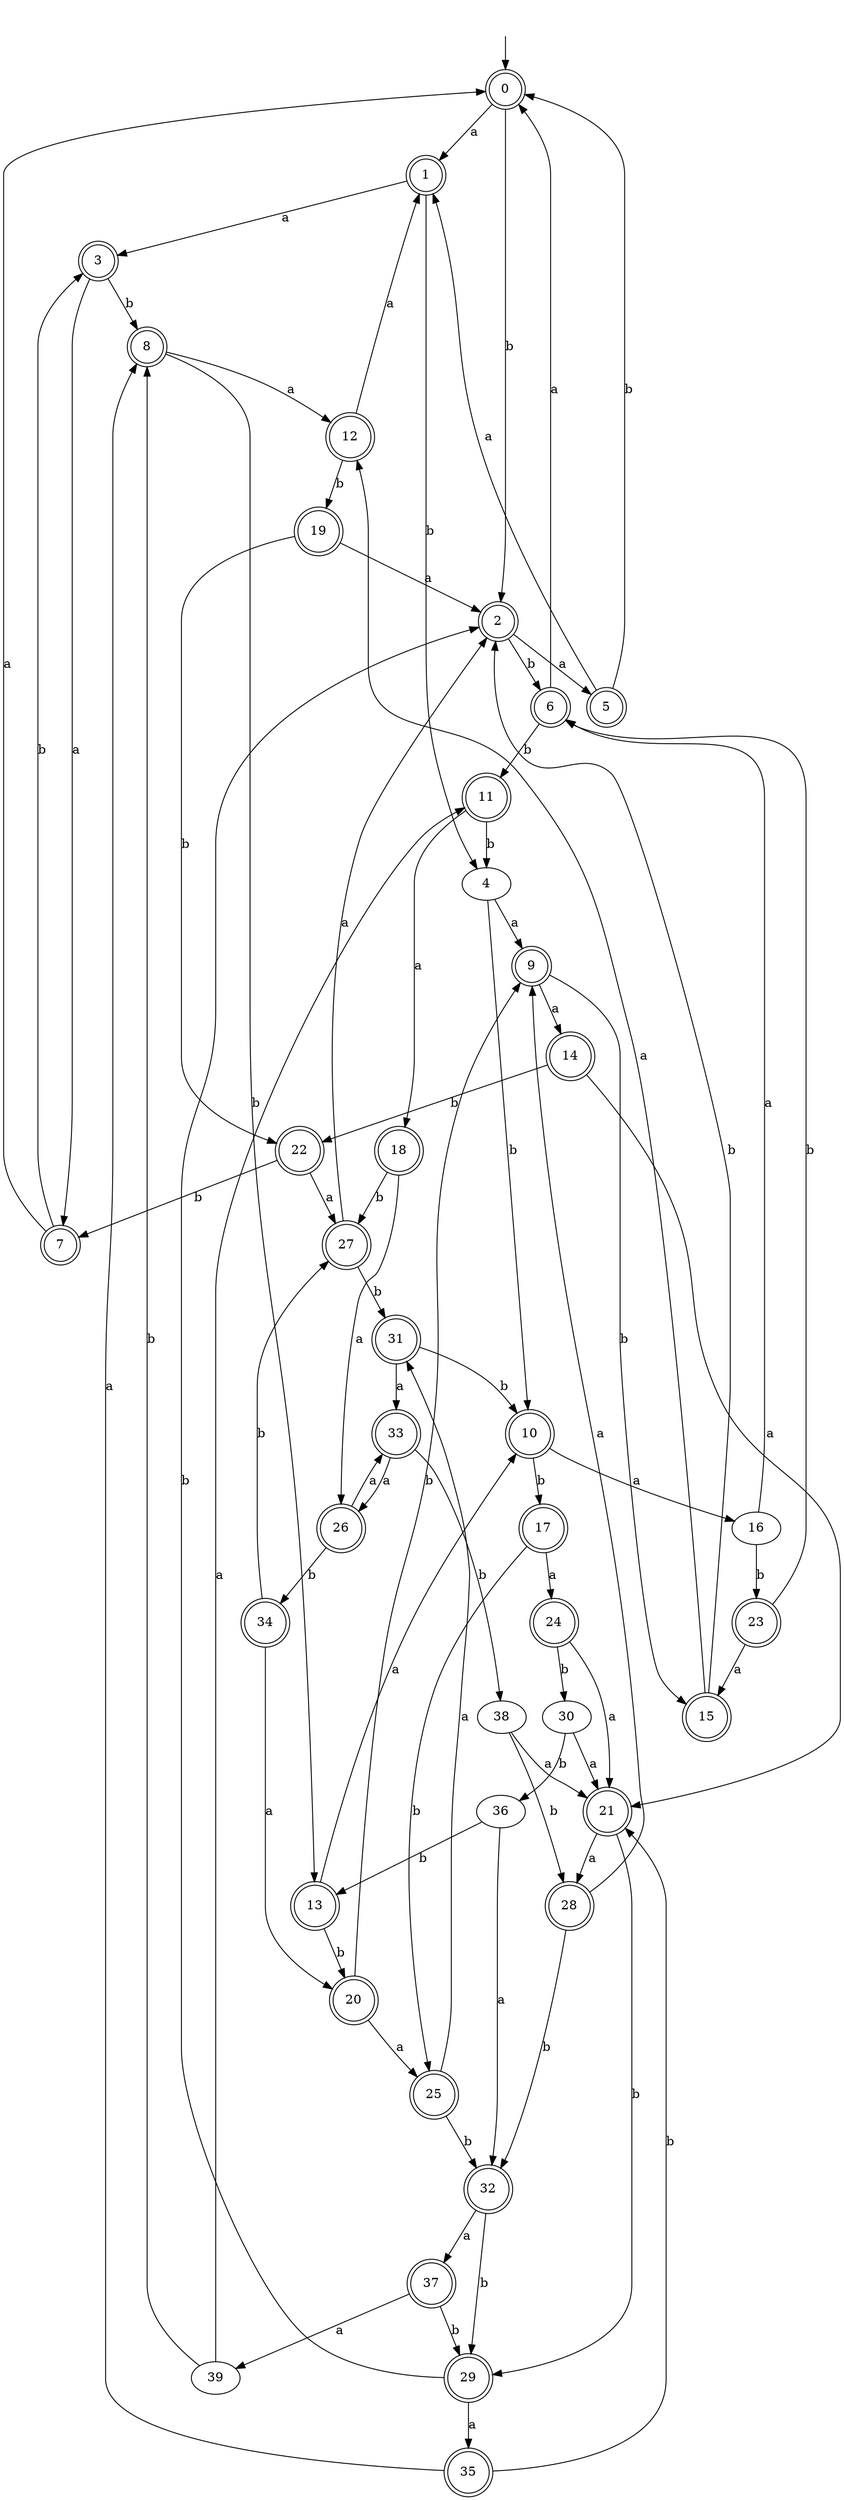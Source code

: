 digraph RandomDFA {
  __start0 [label="", shape=none];
  __start0 -> 0 [label=""];
  0 [shape=circle] [shape=doublecircle]
  0 -> 1 [label="a"]
  0 -> 2 [label="b"]
  1 [shape=doublecircle]
  1 -> 3 [label="a"]
  1 -> 4 [label="b"]
  2 [shape=doublecircle]
  2 -> 5 [label="a"]
  2 -> 6 [label="b"]
  3 [shape=doublecircle]
  3 -> 7 [label="a"]
  3 -> 8 [label="b"]
  4
  4 -> 9 [label="a"]
  4 -> 10 [label="b"]
  5 [shape=doublecircle]
  5 -> 1 [label="a"]
  5 -> 0 [label="b"]
  6 [shape=doublecircle]
  6 -> 0 [label="a"]
  6 -> 11 [label="b"]
  7 [shape=doublecircle]
  7 -> 0 [label="a"]
  7 -> 3 [label="b"]
  8 [shape=doublecircle]
  8 -> 12 [label="a"]
  8 -> 13 [label="b"]
  9 [shape=doublecircle]
  9 -> 14 [label="a"]
  9 -> 15 [label="b"]
  10 [shape=doublecircle]
  10 -> 16 [label="a"]
  10 -> 17 [label="b"]
  11 [shape=doublecircle]
  11 -> 18 [label="a"]
  11 -> 4 [label="b"]
  12 [shape=doublecircle]
  12 -> 1 [label="a"]
  12 -> 19 [label="b"]
  13 [shape=doublecircle]
  13 -> 10 [label="a"]
  13 -> 20 [label="b"]
  14 [shape=doublecircle]
  14 -> 21 [label="a"]
  14 -> 22 [label="b"]
  15 [shape=doublecircle]
  15 -> 12 [label="a"]
  15 -> 2 [label="b"]
  16
  16 -> 6 [label="a"]
  16 -> 23 [label="b"]
  17 [shape=doublecircle]
  17 -> 24 [label="a"]
  17 -> 25 [label="b"]
  18 [shape=doublecircle]
  18 -> 26 [label="a"]
  18 -> 27 [label="b"]
  19 [shape=doublecircle]
  19 -> 2 [label="a"]
  19 -> 22 [label="b"]
  20 [shape=doublecircle]
  20 -> 25 [label="a"]
  20 -> 9 [label="b"]
  21 [shape=doublecircle]
  21 -> 28 [label="a"]
  21 -> 29 [label="b"]
  22 [shape=doublecircle]
  22 -> 27 [label="a"]
  22 -> 7 [label="b"]
  23 [shape=doublecircle]
  23 -> 15 [label="a"]
  23 -> 6 [label="b"]
  24 [shape=doublecircle]
  24 -> 21 [label="a"]
  24 -> 30 [label="b"]
  25 [shape=doublecircle]
  25 -> 31 [label="a"]
  25 -> 32 [label="b"]
  26 [shape=doublecircle]
  26 -> 33 [label="a"]
  26 -> 34 [label="b"]
  27 [shape=doublecircle]
  27 -> 2 [label="a"]
  27 -> 31 [label="b"]
  28 [shape=doublecircle]
  28 -> 9 [label="a"]
  28 -> 32 [label="b"]
  29 [shape=doublecircle]
  29 -> 35 [label="a"]
  29 -> 2 [label="b"]
  30
  30 -> 21 [label="a"]
  30 -> 36 [label="b"]
  31 [shape=doublecircle]
  31 -> 33 [label="a"]
  31 -> 10 [label="b"]
  32 [shape=doublecircle]
  32 -> 37 [label="a"]
  32 -> 29 [label="b"]
  33 [shape=doublecircle]
  33 -> 26 [label="a"]
  33 -> 38 [label="b"]
  34 [shape=doublecircle]
  34 -> 20 [label="a"]
  34 -> 27 [label="b"]
  35 [shape=doublecircle]
  35 -> 8 [label="a"]
  35 -> 21 [label="b"]
  36
  36 -> 32 [label="a"]
  36 -> 13 [label="b"]
  37 [shape=doublecircle]
  37 -> 39 [label="a"]
  37 -> 29 [label="b"]
  38
  38 -> 21 [label="a"]
  38 -> 28 [label="b"]
  39
  39 -> 11 [label="a"]
  39 -> 8 [label="b"]
}
